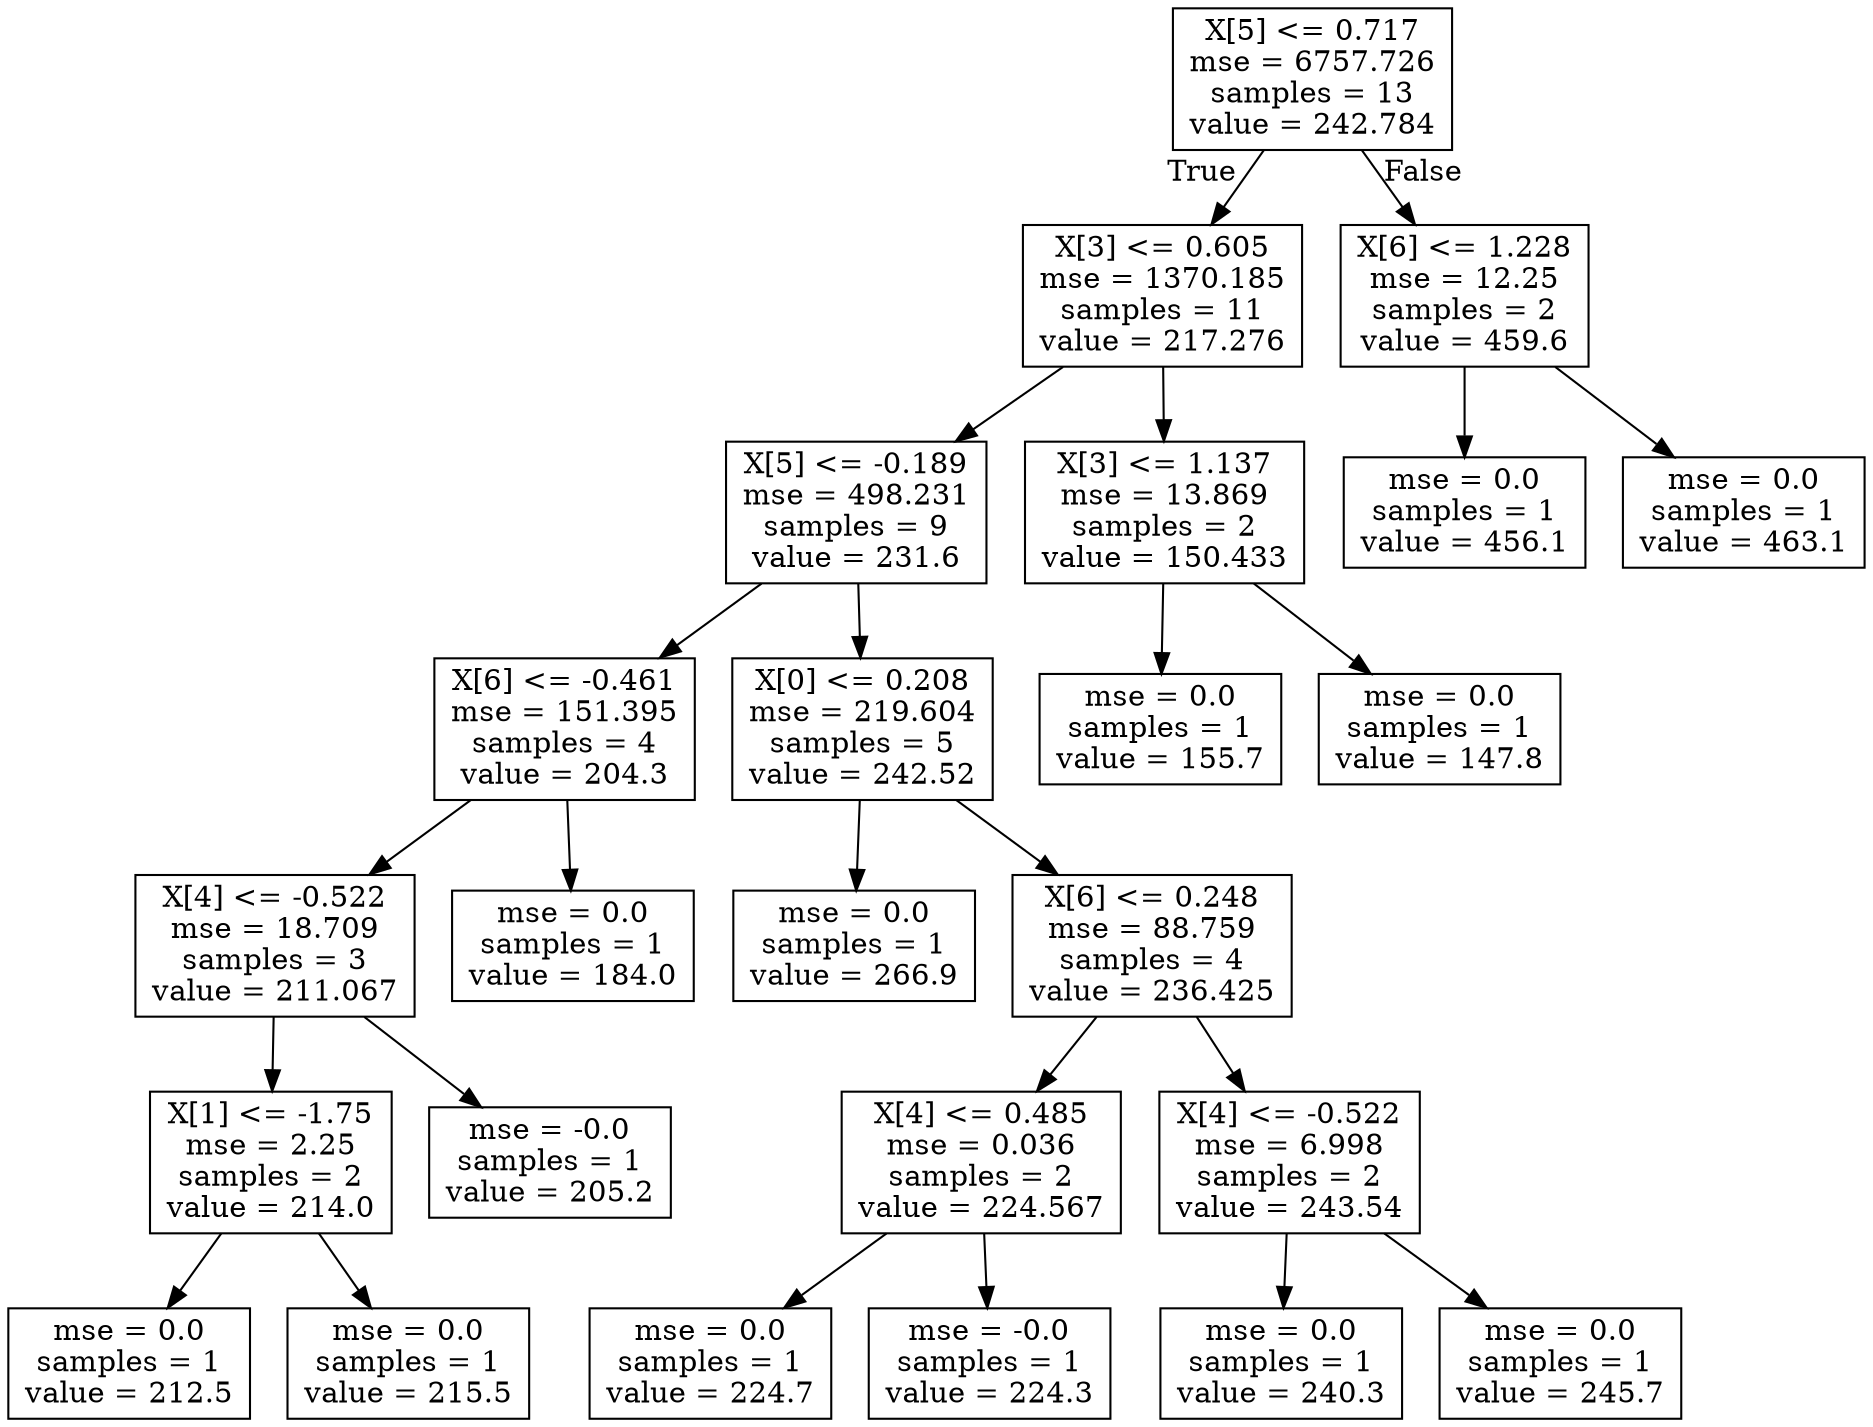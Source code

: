 digraph Tree {
node [shape=box] ;
0 [label="X[5] <= 0.717\nmse = 6757.726\nsamples = 13\nvalue = 242.784"] ;
1 [label="X[3] <= 0.605\nmse = 1370.185\nsamples = 11\nvalue = 217.276"] ;
0 -> 1 [labeldistance=2.5, labelangle=45, headlabel="True"] ;
2 [label="X[5] <= -0.189\nmse = 498.231\nsamples = 9\nvalue = 231.6"] ;
1 -> 2 ;
3 [label="X[6] <= -0.461\nmse = 151.395\nsamples = 4\nvalue = 204.3"] ;
2 -> 3 ;
4 [label="X[4] <= -0.522\nmse = 18.709\nsamples = 3\nvalue = 211.067"] ;
3 -> 4 ;
5 [label="X[1] <= -1.75\nmse = 2.25\nsamples = 2\nvalue = 214.0"] ;
4 -> 5 ;
6 [label="mse = 0.0\nsamples = 1\nvalue = 212.5"] ;
5 -> 6 ;
7 [label="mse = 0.0\nsamples = 1\nvalue = 215.5"] ;
5 -> 7 ;
8 [label="mse = -0.0\nsamples = 1\nvalue = 205.2"] ;
4 -> 8 ;
9 [label="mse = 0.0\nsamples = 1\nvalue = 184.0"] ;
3 -> 9 ;
10 [label="X[0] <= 0.208\nmse = 219.604\nsamples = 5\nvalue = 242.52"] ;
2 -> 10 ;
11 [label="mse = 0.0\nsamples = 1\nvalue = 266.9"] ;
10 -> 11 ;
12 [label="X[6] <= 0.248\nmse = 88.759\nsamples = 4\nvalue = 236.425"] ;
10 -> 12 ;
13 [label="X[4] <= 0.485\nmse = 0.036\nsamples = 2\nvalue = 224.567"] ;
12 -> 13 ;
14 [label="mse = 0.0\nsamples = 1\nvalue = 224.7"] ;
13 -> 14 ;
15 [label="mse = -0.0\nsamples = 1\nvalue = 224.3"] ;
13 -> 15 ;
16 [label="X[4] <= -0.522\nmse = 6.998\nsamples = 2\nvalue = 243.54"] ;
12 -> 16 ;
17 [label="mse = 0.0\nsamples = 1\nvalue = 240.3"] ;
16 -> 17 ;
18 [label="mse = 0.0\nsamples = 1\nvalue = 245.7"] ;
16 -> 18 ;
19 [label="X[3] <= 1.137\nmse = 13.869\nsamples = 2\nvalue = 150.433"] ;
1 -> 19 ;
20 [label="mse = 0.0\nsamples = 1\nvalue = 155.7"] ;
19 -> 20 ;
21 [label="mse = 0.0\nsamples = 1\nvalue = 147.8"] ;
19 -> 21 ;
22 [label="X[6] <= 1.228\nmse = 12.25\nsamples = 2\nvalue = 459.6"] ;
0 -> 22 [labeldistance=2.5, labelangle=-45, headlabel="False"] ;
23 [label="mse = 0.0\nsamples = 1\nvalue = 456.1"] ;
22 -> 23 ;
24 [label="mse = 0.0\nsamples = 1\nvalue = 463.1"] ;
22 -> 24 ;
}